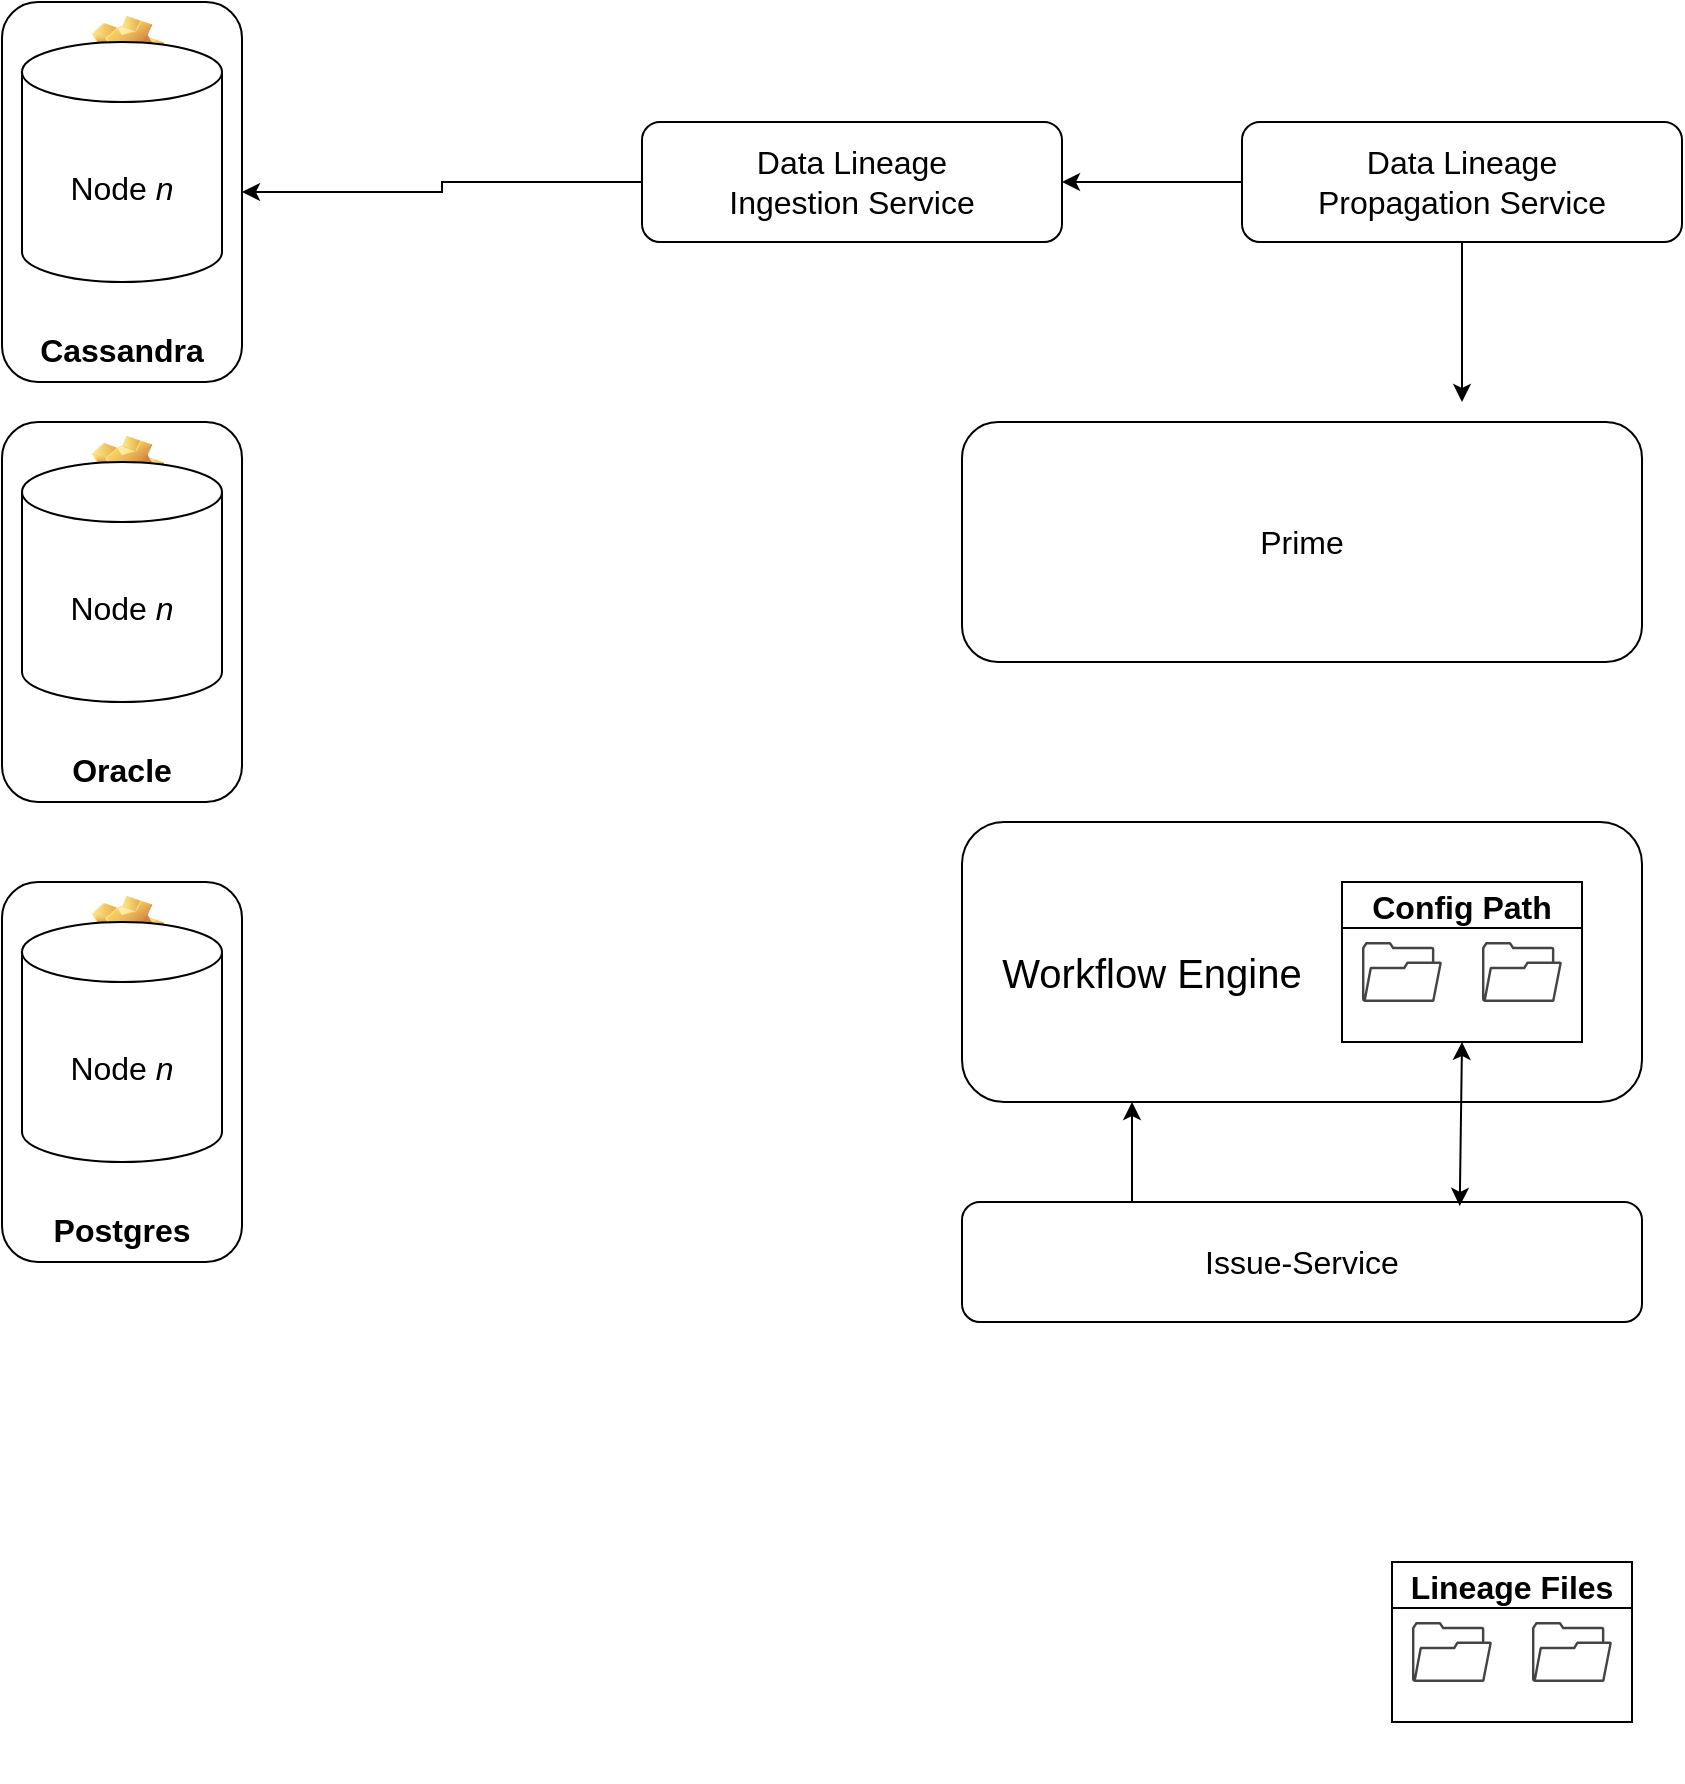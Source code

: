 <mxfile version="20.0.4" type="github">
  <diagram id="CqKCCkXQD8Se-KNbkIMq" name="Page-1">
    <mxGraphModel dx="3341" dy="1841" grid="1" gridSize="10" guides="1" tooltips="1" connect="1" arrows="1" fold="1" page="1" pageScale="1" pageWidth="850" pageHeight="1100" math="0" shadow="0">
      <root>
        <mxCell id="0" />
        <mxCell id="1" parent="0" />
        <mxCell id="_ZaMVCGiZKowR8aK0YJU-36" value="Cassandra" style="label;whiteSpace=wrap;html=1;align=center;verticalAlign=bottom;spacingLeft=0;spacingBottom=4;imageAlign=center;imageVerticalAlign=top;image=img/clipart/Gear_128x128.png;fontSize=16;" vertex="1" parent="1">
          <mxGeometry x="600" y="160" width="120" height="190" as="geometry" />
        </mxCell>
        <mxCell id="_ZaMVCGiZKowR8aK0YJU-3" value="Prime" style="rounded=1;whiteSpace=wrap;html=1;fontSize=16;" vertex="1" parent="1">
          <mxGeometry x="1080" y="370" width="340" height="120" as="geometry" />
        </mxCell>
        <mxCell id="_ZaMVCGiZKowR8aK0YJU-20" value="" style="rounded=1;whiteSpace=wrap;html=1;fontSize=16;" vertex="1" parent="1">
          <mxGeometry x="1080" y="570" width="340" height="140" as="geometry" />
        </mxCell>
        <mxCell id="_ZaMVCGiZKowR8aK0YJU-16" value="" style="group" vertex="1" connectable="0" parent="1">
          <mxGeometry x="1270" y="590" width="130" height="120" as="geometry" />
        </mxCell>
        <mxCell id="_ZaMVCGiZKowR8aK0YJU-52" value="" style="group" vertex="1" connectable="0" parent="_ZaMVCGiZKowR8aK0YJU-16">
          <mxGeometry y="10" width="120" height="80" as="geometry" />
        </mxCell>
        <mxCell id="_ZaMVCGiZKowR8aK0YJU-17" value="Config Path" style="swimlane;fontSize=16;container=0;autosize=0;direction=east;" vertex="1" parent="_ZaMVCGiZKowR8aK0YJU-52">
          <mxGeometry width="120" height="80" as="geometry">
            <mxRectangle x="320" y="830" width="180" height="30" as="alternateBounds" />
          </mxGeometry>
        </mxCell>
        <mxCell id="_ZaMVCGiZKowR8aK0YJU-51" value="" style="sketch=0;pointerEvents=1;shadow=0;dashed=0;html=1;strokeColor=none;fillColor=#434445;aspect=fixed;labelPosition=center;verticalLabelPosition=bottom;verticalAlign=top;align=center;outlineConnect=0;shape=mxgraph.vvd.folder;fontSize=16;autosize=0;direction=east;container=0;" vertex="1" parent="_ZaMVCGiZKowR8aK0YJU-17">
          <mxGeometry x="70" y="30" width="40" height="30" as="geometry" />
        </mxCell>
        <mxCell id="_ZaMVCGiZKowR8aK0YJU-18" value="" style="sketch=0;pointerEvents=1;shadow=0;dashed=0;html=1;strokeColor=none;fillColor=#434445;aspect=fixed;labelPosition=center;verticalLabelPosition=bottom;verticalAlign=top;align=center;outlineConnect=0;shape=mxgraph.vvd.folder;fontSize=16;autosize=0;direction=east;container=0;" vertex="1" parent="_ZaMVCGiZKowR8aK0YJU-52">
          <mxGeometry x="10" y="30" width="40" height="30" as="geometry" />
        </mxCell>
        <mxCell id="_ZaMVCGiZKowR8aK0YJU-24" style="edgeStyle=orthogonalEdgeStyle;rounded=0;orthogonalLoop=1;jettySize=auto;html=1;exitX=0.25;exitY=0;exitDx=0;exitDy=0;entryX=0.25;entryY=1;entryDx=0;entryDy=0;fontSize=16;" edge="1" parent="1" source="_ZaMVCGiZKowR8aK0YJU-22" target="_ZaMVCGiZKowR8aK0YJU-20">
          <mxGeometry relative="1" as="geometry" />
        </mxCell>
        <mxCell id="_ZaMVCGiZKowR8aK0YJU-22" value="Issue-Service" style="rounded=1;whiteSpace=wrap;html=1;fontSize=16;" vertex="1" parent="1">
          <mxGeometry x="1080" y="760" width="340" height="60" as="geometry" />
        </mxCell>
        <mxCell id="_ZaMVCGiZKowR8aK0YJU-37" style="edgeStyle=orthogonalEdgeStyle;rounded=0;orthogonalLoop=1;jettySize=auto;html=1;exitX=0;exitY=0.5;exitDx=0;exitDy=0;entryX=1;entryY=0.5;entryDx=0;entryDy=0;fontSize=16;" edge="1" parent="1" source="_ZaMVCGiZKowR8aK0YJU-26" target="_ZaMVCGiZKowR8aK0YJU-36">
          <mxGeometry relative="1" as="geometry" />
        </mxCell>
        <mxCell id="_ZaMVCGiZKowR8aK0YJU-26" value="Data Lineage&lt;br&gt;Ingestion Service" style="rounded=1;whiteSpace=wrap;html=1;fontSize=16;" vertex="1" parent="1">
          <mxGeometry x="920" y="220" width="210" height="60" as="geometry" />
        </mxCell>
        <mxCell id="_ZaMVCGiZKowR8aK0YJU-31" style="edgeStyle=orthogonalEdgeStyle;rounded=0;orthogonalLoop=1;jettySize=auto;html=1;entryX=1;entryY=0.5;entryDx=0;entryDy=0;fontSize=16;" edge="1" parent="1" source="_ZaMVCGiZKowR8aK0YJU-30" target="_ZaMVCGiZKowR8aK0YJU-26">
          <mxGeometry relative="1" as="geometry" />
        </mxCell>
        <mxCell id="_ZaMVCGiZKowR8aK0YJU-47" style="edgeStyle=orthogonalEdgeStyle;rounded=0;orthogonalLoop=1;jettySize=auto;html=1;exitX=0.5;exitY=1;exitDx=0;exitDy=0;entryX=0.5;entryY=0;entryDx=0;entryDy=0;fontSize=16;endArrow=classic;endFill=1;" edge="1" parent="1" source="_ZaMVCGiZKowR8aK0YJU-30">
          <mxGeometry relative="1" as="geometry">
            <mxPoint x="1330" y="360" as="targetPoint" />
          </mxGeometry>
        </mxCell>
        <mxCell id="_ZaMVCGiZKowR8aK0YJU-30" value="Data Lineage&lt;br&gt;Propagation Service" style="rounded=1;whiteSpace=wrap;html=1;fontSize=16;" vertex="1" parent="1">
          <mxGeometry x="1220" y="220" width="220" height="60" as="geometry" />
        </mxCell>
        <mxCell id="_ZaMVCGiZKowR8aK0YJU-34" value="Node &lt;i&gt;n&lt;/i&gt;" style="shape=cylinder3;whiteSpace=wrap;html=1;boundedLbl=1;backgroundOutline=1;size=15;fontSize=16;flipV=0;" vertex="1" parent="1">
          <mxGeometry x="610" y="180" width="100" height="120" as="geometry" />
        </mxCell>
        <mxCell id="_ZaMVCGiZKowR8aK0YJU-41" value="" style="group" vertex="1" connectable="0" parent="1">
          <mxGeometry x="600" y="600" width="120" height="190" as="geometry" />
        </mxCell>
        <mxCell id="_ZaMVCGiZKowR8aK0YJU-38" value="Postgres" style="label;whiteSpace=wrap;html=1;align=center;verticalAlign=bottom;spacingLeft=0;spacingBottom=4;imageAlign=center;imageVerticalAlign=top;image=img/clipart/Gear_128x128.png;fontSize=16;" vertex="1" parent="_ZaMVCGiZKowR8aK0YJU-41">
          <mxGeometry width="120" height="190" as="geometry" />
        </mxCell>
        <mxCell id="_ZaMVCGiZKowR8aK0YJU-40" value="Node &lt;i&gt;n&lt;/i&gt;" style="shape=cylinder3;whiteSpace=wrap;html=1;boundedLbl=1;backgroundOutline=1;size=15;fontSize=16;flipV=0;" vertex="1" parent="_ZaMVCGiZKowR8aK0YJU-41">
          <mxGeometry x="10" y="20" width="100" height="120" as="geometry" />
        </mxCell>
        <mxCell id="_ZaMVCGiZKowR8aK0YJU-42" value="" style="group" vertex="1" connectable="0" parent="1">
          <mxGeometry x="600" y="370" width="120" height="190" as="geometry" />
        </mxCell>
        <mxCell id="_ZaMVCGiZKowR8aK0YJU-43" value="Oracle" style="label;whiteSpace=wrap;html=1;align=center;verticalAlign=bottom;spacingLeft=0;spacingBottom=4;imageAlign=center;imageVerticalAlign=top;image=img/clipart/Gear_128x128.png;fontSize=16;" vertex="1" parent="_ZaMVCGiZKowR8aK0YJU-42">
          <mxGeometry width="120" height="190" as="geometry" />
        </mxCell>
        <mxCell id="_ZaMVCGiZKowR8aK0YJU-44" value="Node &lt;i&gt;n&lt;/i&gt;" style="shape=cylinder3;whiteSpace=wrap;html=1;boundedLbl=1;backgroundOutline=1;size=15;fontSize=16;flipV=0;" vertex="1" parent="_ZaMVCGiZKowR8aK0YJU-42">
          <mxGeometry x="10" y="20" width="100" height="120" as="geometry" />
        </mxCell>
        <mxCell id="_ZaMVCGiZKowR8aK0YJU-53" value="&lt;font style=&quot;font-size: 20px;&quot;&gt;Workflow Engine&lt;/font&gt;" style="text;html=1;strokeColor=none;fillColor=none;align=center;verticalAlign=middle;whiteSpace=wrap;rounded=0;fontSize=16;" vertex="1" parent="1">
          <mxGeometry x="1080" y="630" width="190" height="30" as="geometry" />
        </mxCell>
        <mxCell id="_ZaMVCGiZKowR8aK0YJU-55" value="" style="endArrow=classic;startArrow=classic;html=1;rounded=0;fontSize=20;entryX=0.5;entryY=1;entryDx=0;entryDy=0;exitX=0.732;exitY=0.033;exitDx=0;exitDy=0;exitPerimeter=0;" edge="1" parent="1" source="_ZaMVCGiZKowR8aK0YJU-22" target="_ZaMVCGiZKowR8aK0YJU-17">
          <mxGeometry width="50" height="50" relative="1" as="geometry">
            <mxPoint x="1250" y="1010" as="sourcePoint" />
            <mxPoint x="1300" y="960" as="targetPoint" />
          </mxGeometry>
        </mxCell>
        <mxCell id="_ZaMVCGiZKowR8aK0YJU-56" value="" style="group" vertex="1" connectable="0" parent="1">
          <mxGeometry x="1295" y="930" width="130" height="120" as="geometry" />
        </mxCell>
        <mxCell id="_ZaMVCGiZKowR8aK0YJU-57" value="" style="group" vertex="1" connectable="0" parent="_ZaMVCGiZKowR8aK0YJU-56">
          <mxGeometry y="10" width="120" height="80" as="geometry" />
        </mxCell>
        <mxCell id="_ZaMVCGiZKowR8aK0YJU-58" value="Lineage Files" style="swimlane;fontSize=16;container=0;autosize=0;direction=east;" vertex="1" parent="_ZaMVCGiZKowR8aK0YJU-57">
          <mxGeometry width="120" height="80" as="geometry">
            <mxRectangle x="320" y="830" width="180" height="30" as="alternateBounds" />
          </mxGeometry>
        </mxCell>
        <mxCell id="_ZaMVCGiZKowR8aK0YJU-59" value="" style="sketch=0;pointerEvents=1;shadow=0;dashed=0;html=1;strokeColor=none;fillColor=#434445;aspect=fixed;labelPosition=center;verticalLabelPosition=bottom;verticalAlign=top;align=center;outlineConnect=0;shape=mxgraph.vvd.folder;fontSize=16;autosize=0;direction=east;container=0;" vertex="1" parent="_ZaMVCGiZKowR8aK0YJU-58">
          <mxGeometry x="70" y="30" width="40" height="30" as="geometry" />
        </mxCell>
        <mxCell id="_ZaMVCGiZKowR8aK0YJU-60" value="" style="sketch=0;pointerEvents=1;shadow=0;dashed=0;html=1;strokeColor=none;fillColor=#434445;aspect=fixed;labelPosition=center;verticalLabelPosition=bottom;verticalAlign=top;align=center;outlineConnect=0;shape=mxgraph.vvd.folder;fontSize=16;autosize=0;direction=east;container=0;" vertex="1" parent="_ZaMVCGiZKowR8aK0YJU-57">
          <mxGeometry x="10" y="30" width="40" height="30" as="geometry" />
        </mxCell>
      </root>
    </mxGraphModel>
  </diagram>
</mxfile>

